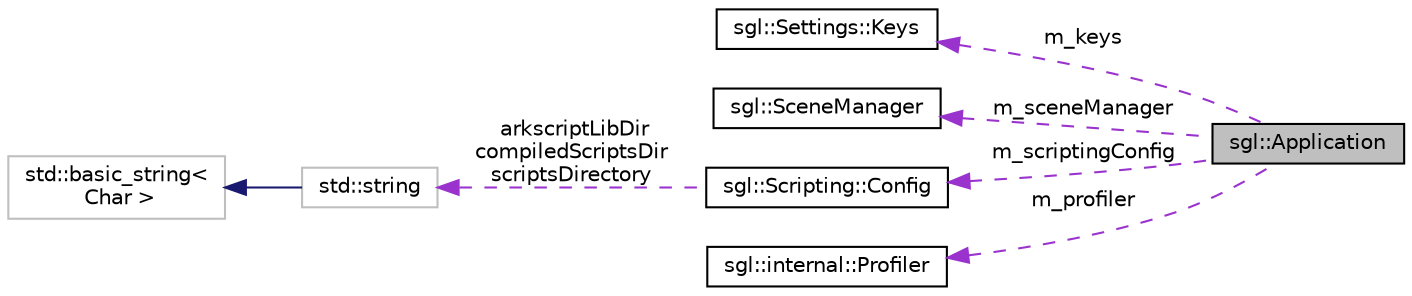 digraph "sgl::Application"
{
 // INTERACTIVE_SVG=YES
 // LATEX_PDF_SIZE
  edge [fontname="Helvetica",fontsize="10",labelfontname="Helvetica",labelfontsize="10"];
  node [fontname="Helvetica",fontsize="10",shape=record];
  rankdir="LR";
  Node1 [label="sgl::Application",height=0.2,width=0.4,color="black", fillcolor="grey75", style="filled", fontcolor="black",tooltip="The main component of the library, handling the scenes and running the app."];
  Node2 -> Node1 [dir="back",color="darkorchid3",fontsize="10",style="dashed",label=" m_keys" ,fontname="Helvetica"];
  Node2 [label="sgl::Settings::Keys",height=0.2,width=0.4,color="black", fillcolor="white", style="filled",URL="$d5/dac/structsgl_1_1Settings_1_1Keys.html",tooltip="Default keys configuration."];
  Node3 -> Node1 [dir="back",color="darkorchid3",fontsize="10",style="dashed",label=" m_sceneManager" ,fontname="Helvetica"];
  Node3 [label="sgl::SceneManager",height=0.2,width=0.4,color="black", fillcolor="white", style="filled",URL="$de/dd2/classsgl_1_1SceneManager.html",tooltip="Scene manager, in charge of creating, handling and destroying scenes."];
  Node4 -> Node1 [dir="back",color="darkorchid3",fontsize="10",style="dashed",label=" m_scriptingConfig" ,fontname="Helvetica"];
  Node4 [label="sgl::Scripting::Config",height=0.2,width=0.4,color="black", fillcolor="white", style="filled",URL="$d3/dcc/structsgl_1_1Scripting_1_1Config.html",tooltip="Host the scripting engine configuration."];
  Node5 -> Node4 [dir="back",color="darkorchid3",fontsize="10",style="dashed",label=" arkscriptLibDir\ncompiledScriptsDir\nscriptsDirectory" ,fontname="Helvetica"];
  Node5 [label="std::string",height=0.2,width=0.4,color="grey75", fillcolor="white", style="filled",tooltip=" "];
  Node6 -> Node5 [dir="back",color="midnightblue",fontsize="10",style="solid",fontname="Helvetica"];
  Node6 [label="std::basic_string\<\l Char \>",height=0.2,width=0.4,color="grey75", fillcolor="white", style="filled",tooltip=" "];
  Node7 -> Node1 [dir="back",color="darkorchid3",fontsize="10",style="dashed",label=" m_profiler" ,fontname="Helvetica"];
  Node7 [label="sgl::internal::Profiler",height=0.2,width=0.4,color="black", fillcolor="white", style="filled",URL="$d6/d13/classsgl_1_1internal_1_1Profiler.html",tooltip="Profiler used to display the time spent in each section of the application."];
}
